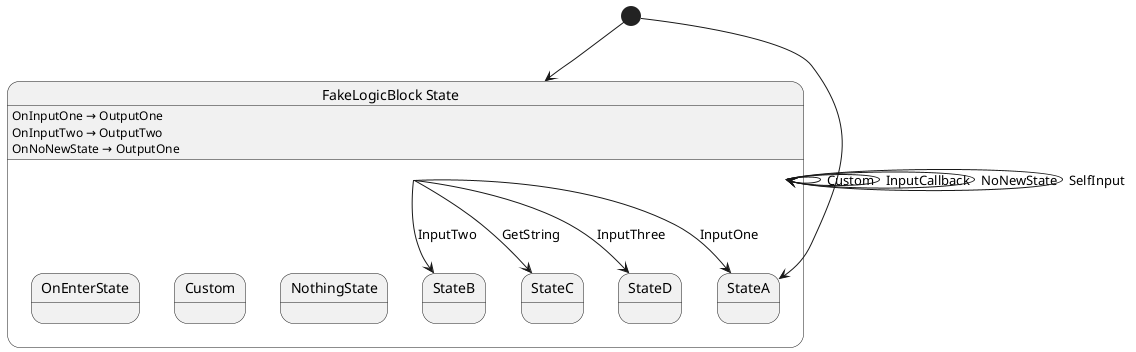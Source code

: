 @startuml FakeLogicBlock
state "FakeLogicBlock State" as Chickensoft_LogicBlocks_Tests_Fixtures_FakeLogicBlock_State {
  state "StateA" as Chickensoft_LogicBlocks_Tests_Fixtures_FakeLogicBlock_State_StateA
  state "StateB" as Chickensoft_LogicBlocks_Tests_Fixtures_FakeLogicBlock_State_StateB
  state "StateC" as Chickensoft_LogicBlocks_Tests_Fixtures_FakeLogicBlock_State_StateC
  state "StateD" as Chickensoft_LogicBlocks_Tests_Fixtures_FakeLogicBlock_State_StateD
  state "NothingState" as Chickensoft_LogicBlocks_Tests_Fixtures_FakeLogicBlock_State_NothingState
  state "Custom" as Chickensoft_LogicBlocks_Tests_Fixtures_FakeLogicBlock_State_Custom
  state "OnEnterState" as Chickensoft_LogicBlocks_Tests_Fixtures_FakeLogicBlock_State_OnEnterState
  Chickensoft_LogicBlocks_Tests_Fixtures_FakeLogicBlock_State : OnInputOne → OutputOne
  Chickensoft_LogicBlocks_Tests_Fixtures_FakeLogicBlock_State : OnInputTwo → OutputTwo
  Chickensoft_LogicBlocks_Tests_Fixtures_FakeLogicBlock_State : OnNoNewState → OutputOne
}

Chickensoft_LogicBlocks_Tests_Fixtures_FakeLogicBlock_State --> Chickensoft_LogicBlocks_Tests_Fixtures_FakeLogicBlock_State : Custom
Chickensoft_LogicBlocks_Tests_Fixtures_FakeLogicBlock_State --> Chickensoft_LogicBlocks_Tests_Fixtures_FakeLogicBlock_State : InputCallback
Chickensoft_LogicBlocks_Tests_Fixtures_FakeLogicBlock_State --> Chickensoft_LogicBlocks_Tests_Fixtures_FakeLogicBlock_State : NoNewState
Chickensoft_LogicBlocks_Tests_Fixtures_FakeLogicBlock_State --> Chickensoft_LogicBlocks_Tests_Fixtures_FakeLogicBlock_State : SelfInput
Chickensoft_LogicBlocks_Tests_Fixtures_FakeLogicBlock_State --> Chickensoft_LogicBlocks_Tests_Fixtures_FakeLogicBlock_State_StateA : InputOne
Chickensoft_LogicBlocks_Tests_Fixtures_FakeLogicBlock_State --> Chickensoft_LogicBlocks_Tests_Fixtures_FakeLogicBlock_State_StateB : InputTwo
Chickensoft_LogicBlocks_Tests_Fixtures_FakeLogicBlock_State --> Chickensoft_LogicBlocks_Tests_Fixtures_FakeLogicBlock_State_StateC : GetString
Chickensoft_LogicBlocks_Tests_Fixtures_FakeLogicBlock_State --> Chickensoft_LogicBlocks_Tests_Fixtures_FakeLogicBlock_State_StateD : InputThree

[*] --> Chickensoft_LogicBlocks_Tests_Fixtures_FakeLogicBlock_State
[*] --> Chickensoft_LogicBlocks_Tests_Fixtures_FakeLogicBlock_State_StateA
@enduml